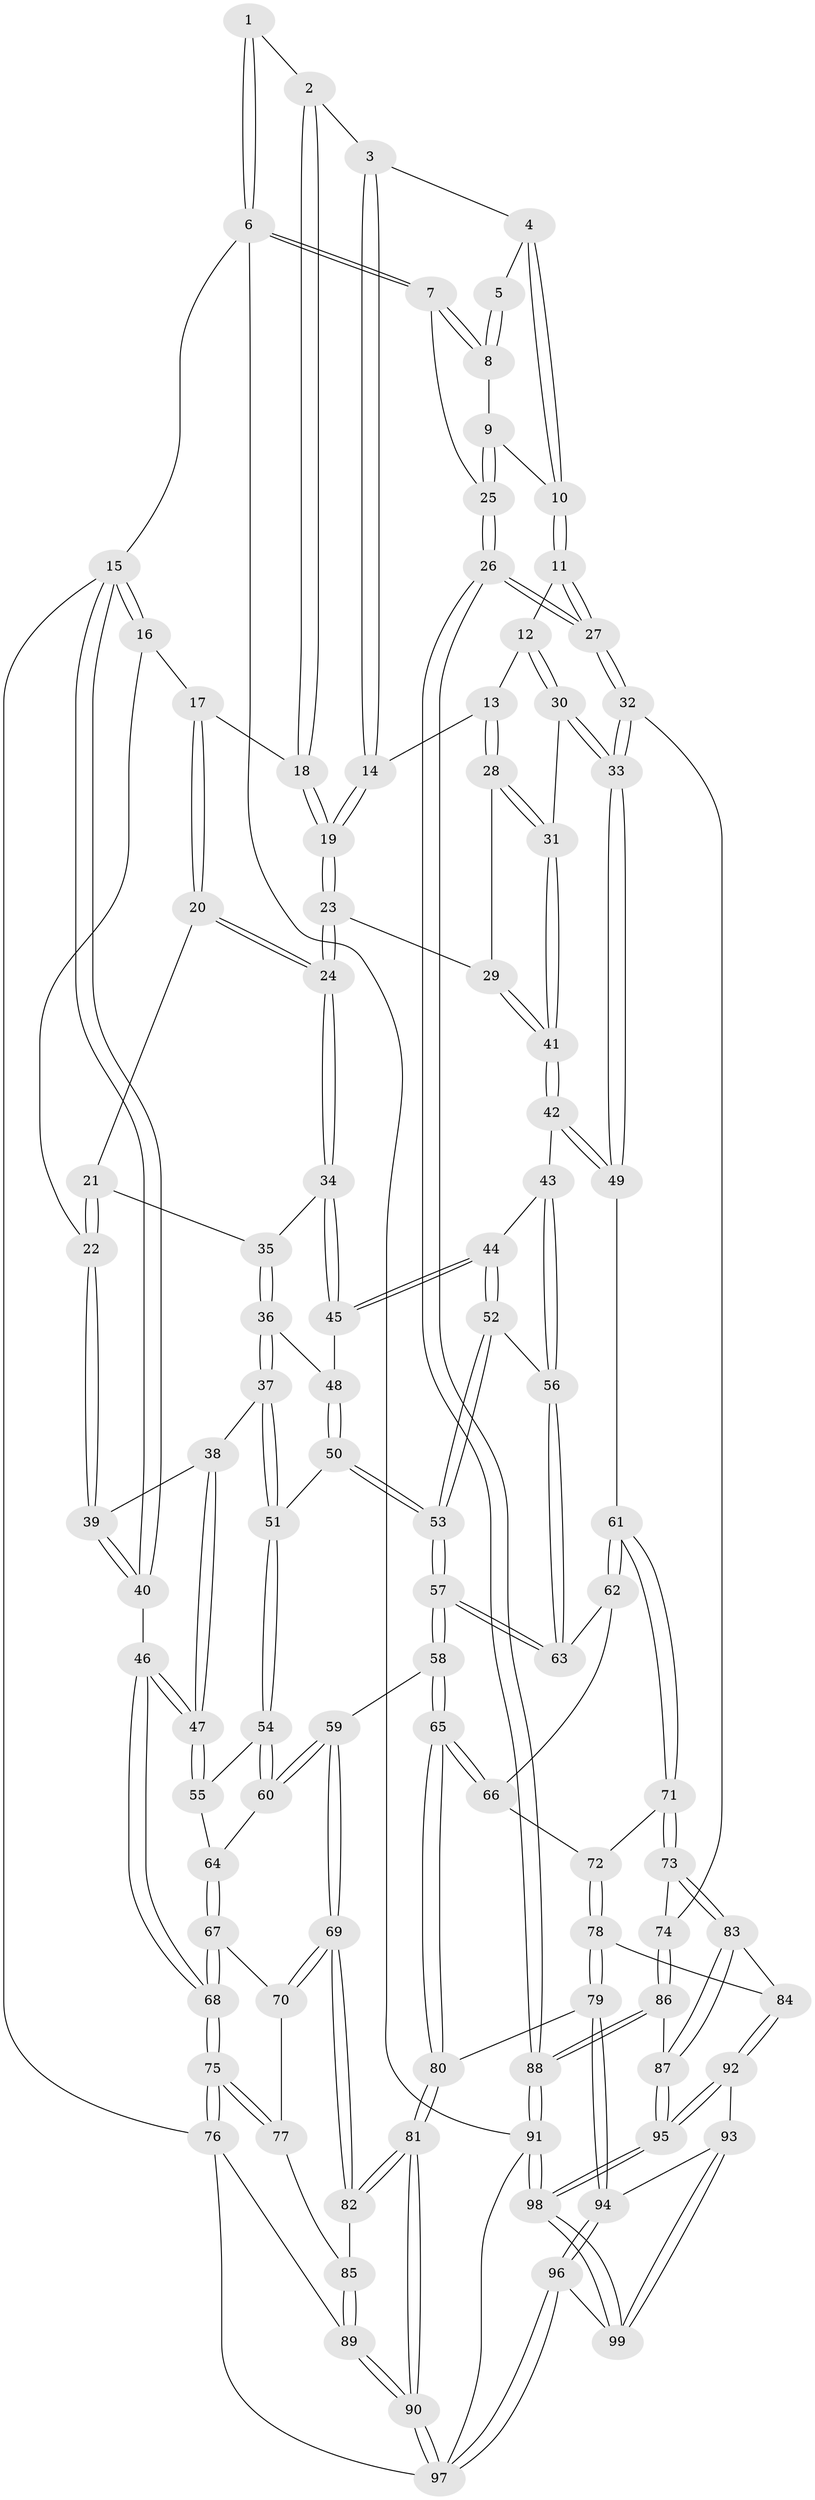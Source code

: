 // coarse degree distribution, {2: 0.02564102564102564, 3: 0.23076923076923078, 5: 0.2564102564102564, 4: 0.3333333333333333, 6: 0.10256410256410256, 7: 0.02564102564102564, 8: 0.02564102564102564}
// Generated by graph-tools (version 1.1) at 2025/06/03/04/25 22:06:03]
// undirected, 99 vertices, 244 edges
graph export_dot {
graph [start="1"]
  node [color=gray90,style=filled];
  1 [pos="+1+0"];
  2 [pos="+0.6836182827682431+0"];
  3 [pos="+0.6913790645355402+0"];
  4 [pos="+0.8569945849199119+0.04736903632132634"];
  5 [pos="+0.9600510805306867+0.06595580483264356"];
  6 [pos="+1+0"];
  7 [pos="+1+0.09802092484657282"];
  8 [pos="+1+0.12369302545174472"];
  9 [pos="+0.9244060558503162+0.16927366178730938"];
  10 [pos="+0.9070287033753138+0.1671047200773666"];
  11 [pos="+0.8407678960548961+0.21967252019161942"];
  12 [pos="+0.8366994687132495+0.22035181647654495"];
  13 [pos="+0.8205086271249022+0.21780983240355895"];
  14 [pos="+0.8010077887520431+0.20243656899399812"];
  15 [pos="+0+0"];
  16 [pos="+0.17150114144084563+0"];
  17 [pos="+0.5451891564191853+0"];
  18 [pos="+0.5664536712562815+0"];
  19 [pos="+0.6228738759627502+0.21255970136708785"];
  20 [pos="+0.4002989674052352+0.10574780758021043"];
  21 [pos="+0.2517174069322734+0.1962117296975574"];
  22 [pos="+0.19180600892612834+0.19886827455387132"];
  23 [pos="+0.6185647593621694+0.23933681774982726"];
  24 [pos="+0.4655198249673835+0.3016126432010724"];
  25 [pos="+1+0.5205482497934362"];
  26 [pos="+1+0.5242851914381884"];
  27 [pos="+1+0.5266293888126432"];
  28 [pos="+0.7619466105961372+0.28709554279562194"];
  29 [pos="+0.6436521352977083+0.28645670701165693"];
  30 [pos="+0.8265419260424292+0.3770152125764314"];
  31 [pos="+0.8016377154140903+0.3707268359080353"];
  32 [pos="+1+0.5275951953772275"];
  33 [pos="+1+0.5002553402803862"];
  34 [pos="+0.4565462717859024+0.3166500436890406"];
  35 [pos="+0.33237129345488986+0.2893799001954335"];
  36 [pos="+0.30392375950746775+0.41515544249207836"];
  37 [pos="+0.24435194603362195+0.4315404382487139"];
  38 [pos="+0.15343932049200995+0.24852772905646747"];
  39 [pos="+0.18205438935008408+0.2052959946451644"];
  40 [pos="+0+0"];
  41 [pos="+0.6561722046924596+0.4067630006195766"];
  42 [pos="+0.6319021711354422+0.4656056555763441"];
  43 [pos="+0.5998193166875243+0.4682747388217569"];
  44 [pos="+0.4670132851261578+0.4201204661949581"];
  45 [pos="+0.45839488628545916+0.40969152683439963"];
  46 [pos="+0+0.4035934713646275"];
  47 [pos="+0+0.3996132903680783"];
  48 [pos="+0.3460599581393429+0.42485405088099637"];
  49 [pos="+0.663673203667729+0.5045669325239259"];
  50 [pos="+0.35634974270072167+0.5361540038438062"];
  51 [pos="+0.21410711778344194+0.4890788368179998"];
  52 [pos="+0.42251461554784825+0.5413570547263548"];
  53 [pos="+0.3913447922763094+0.5791071128055938"];
  54 [pos="+0.2134204673534545+0.48984480094672245"];
  55 [pos="+0+0.4474908345079943"];
  56 [pos="+0.531605336085039+0.5633273489490831"];
  57 [pos="+0.38602540591155415+0.614497131705658"];
  58 [pos="+0.3789524590953729+0.6461396659621906"];
  59 [pos="+0.27889461594076154+0.6161588197114826"];
  60 [pos="+0.2129831933556576+0.544082305107101"];
  61 [pos="+0.6758167981375793+0.6008181984315417"];
  62 [pos="+0.527434324343497+0.6179256666743492"];
  63 [pos="+0.5313891001783076+0.5643558267323358"];
  64 [pos="+0.14267759417863718+0.6147320446537915"];
  65 [pos="+0.41202757153554254+0.7176528498585416"];
  66 [pos="+0.5220793881722328+0.6304732338753225"];
  67 [pos="+0.12600785008566467+0.6557557023312846"];
  68 [pos="+0+0.6177656078835053"];
  69 [pos="+0.1766438586264764+0.7378636699454539"];
  70 [pos="+0.13114004524759598+0.6661266115974777"];
  71 [pos="+0.6924556490238237+0.655321982543672"];
  72 [pos="+0.6290368579440407+0.6855182404596712"];
  73 [pos="+0.7440715778980439+0.6909118811966517"];
  74 [pos="+1+0.5889309517357221"];
  75 [pos="+0+0.7346097650604556"];
  76 [pos="+0+0.7870901665189362"];
  77 [pos="+0.04098245104440747+0.7428233211179524"];
  78 [pos="+0.5656592955265126+0.7527146177231056"];
  79 [pos="+0.45255858888280026+0.7771466608131194"];
  80 [pos="+0.41324842518259747+0.7500528035166728"];
  81 [pos="+0.33703378649781035+0.7947455540017937"];
  82 [pos="+0.1786442892275842+0.7481210809459409"];
  83 [pos="+0.7425851165087204+0.7875071613047481"];
  84 [pos="+0.6533793451495885+0.8258250553086971"];
  85 [pos="+0.15714967056241985+0.7743533344358199"];
  86 [pos="+0.8480232801492132+0.8799821083760001"];
  87 [pos="+0.8234866467575855+0.892252663652731"];
  88 [pos="+1+0.9237054667307657"];
  89 [pos="+0.10198238807485573+0.8962048571358973"];
  90 [pos="+0.22873093977253556+1"];
  91 [pos="+1+1"];
  92 [pos="+0.6303025520134417+0.871238276378211"];
  93 [pos="+0.5343082403695556+0.8807205959812229"];
  94 [pos="+0.48573931630818046+0.8544893064596183"];
  95 [pos="+0.7514326534983948+1"];
  96 [pos="+0.35274877831859025+1"];
  97 [pos="+0.25017066290925066+1"];
  98 [pos="+0.7447795173895435+1"];
  99 [pos="+0.6557023717684212+1"];
  1 -- 2;
  1 -- 6;
  1 -- 6;
  2 -- 3;
  2 -- 18;
  2 -- 18;
  3 -- 4;
  3 -- 14;
  3 -- 14;
  4 -- 5;
  4 -- 10;
  4 -- 10;
  5 -- 8;
  5 -- 8;
  6 -- 7;
  6 -- 7;
  6 -- 15;
  6 -- 91;
  7 -- 8;
  7 -- 8;
  7 -- 25;
  8 -- 9;
  9 -- 10;
  9 -- 25;
  9 -- 25;
  10 -- 11;
  10 -- 11;
  11 -- 12;
  11 -- 27;
  11 -- 27;
  12 -- 13;
  12 -- 30;
  12 -- 30;
  13 -- 14;
  13 -- 28;
  13 -- 28;
  14 -- 19;
  14 -- 19;
  15 -- 16;
  15 -- 16;
  15 -- 40;
  15 -- 40;
  15 -- 76;
  16 -- 17;
  16 -- 22;
  17 -- 18;
  17 -- 20;
  17 -- 20;
  18 -- 19;
  18 -- 19;
  19 -- 23;
  19 -- 23;
  20 -- 21;
  20 -- 24;
  20 -- 24;
  21 -- 22;
  21 -- 22;
  21 -- 35;
  22 -- 39;
  22 -- 39;
  23 -- 24;
  23 -- 24;
  23 -- 29;
  24 -- 34;
  24 -- 34;
  25 -- 26;
  25 -- 26;
  26 -- 27;
  26 -- 27;
  26 -- 88;
  26 -- 88;
  27 -- 32;
  27 -- 32;
  28 -- 29;
  28 -- 31;
  28 -- 31;
  29 -- 41;
  29 -- 41;
  30 -- 31;
  30 -- 33;
  30 -- 33;
  31 -- 41;
  31 -- 41;
  32 -- 33;
  32 -- 33;
  32 -- 74;
  33 -- 49;
  33 -- 49;
  34 -- 35;
  34 -- 45;
  34 -- 45;
  35 -- 36;
  35 -- 36;
  36 -- 37;
  36 -- 37;
  36 -- 48;
  37 -- 38;
  37 -- 51;
  37 -- 51;
  38 -- 39;
  38 -- 47;
  38 -- 47;
  39 -- 40;
  39 -- 40;
  40 -- 46;
  41 -- 42;
  41 -- 42;
  42 -- 43;
  42 -- 49;
  42 -- 49;
  43 -- 44;
  43 -- 56;
  43 -- 56;
  44 -- 45;
  44 -- 45;
  44 -- 52;
  44 -- 52;
  45 -- 48;
  46 -- 47;
  46 -- 47;
  46 -- 68;
  46 -- 68;
  47 -- 55;
  47 -- 55;
  48 -- 50;
  48 -- 50;
  49 -- 61;
  50 -- 51;
  50 -- 53;
  50 -- 53;
  51 -- 54;
  51 -- 54;
  52 -- 53;
  52 -- 53;
  52 -- 56;
  53 -- 57;
  53 -- 57;
  54 -- 55;
  54 -- 60;
  54 -- 60;
  55 -- 64;
  56 -- 63;
  56 -- 63;
  57 -- 58;
  57 -- 58;
  57 -- 63;
  57 -- 63;
  58 -- 59;
  58 -- 65;
  58 -- 65;
  59 -- 60;
  59 -- 60;
  59 -- 69;
  59 -- 69;
  60 -- 64;
  61 -- 62;
  61 -- 62;
  61 -- 71;
  61 -- 71;
  62 -- 63;
  62 -- 66;
  64 -- 67;
  64 -- 67;
  65 -- 66;
  65 -- 66;
  65 -- 80;
  65 -- 80;
  66 -- 72;
  67 -- 68;
  67 -- 68;
  67 -- 70;
  68 -- 75;
  68 -- 75;
  69 -- 70;
  69 -- 70;
  69 -- 82;
  69 -- 82;
  70 -- 77;
  71 -- 72;
  71 -- 73;
  71 -- 73;
  72 -- 78;
  72 -- 78;
  73 -- 74;
  73 -- 83;
  73 -- 83;
  74 -- 86;
  74 -- 86;
  75 -- 76;
  75 -- 76;
  75 -- 77;
  75 -- 77;
  76 -- 89;
  76 -- 97;
  77 -- 85;
  78 -- 79;
  78 -- 79;
  78 -- 84;
  79 -- 80;
  79 -- 94;
  79 -- 94;
  80 -- 81;
  80 -- 81;
  81 -- 82;
  81 -- 82;
  81 -- 90;
  81 -- 90;
  82 -- 85;
  83 -- 84;
  83 -- 87;
  83 -- 87;
  84 -- 92;
  84 -- 92;
  85 -- 89;
  85 -- 89;
  86 -- 87;
  86 -- 88;
  86 -- 88;
  87 -- 95;
  87 -- 95;
  88 -- 91;
  88 -- 91;
  89 -- 90;
  89 -- 90;
  90 -- 97;
  90 -- 97;
  91 -- 98;
  91 -- 98;
  91 -- 97;
  92 -- 93;
  92 -- 95;
  92 -- 95;
  93 -- 94;
  93 -- 99;
  93 -- 99;
  94 -- 96;
  94 -- 96;
  95 -- 98;
  95 -- 98;
  96 -- 97;
  96 -- 97;
  96 -- 99;
  98 -- 99;
  98 -- 99;
}
